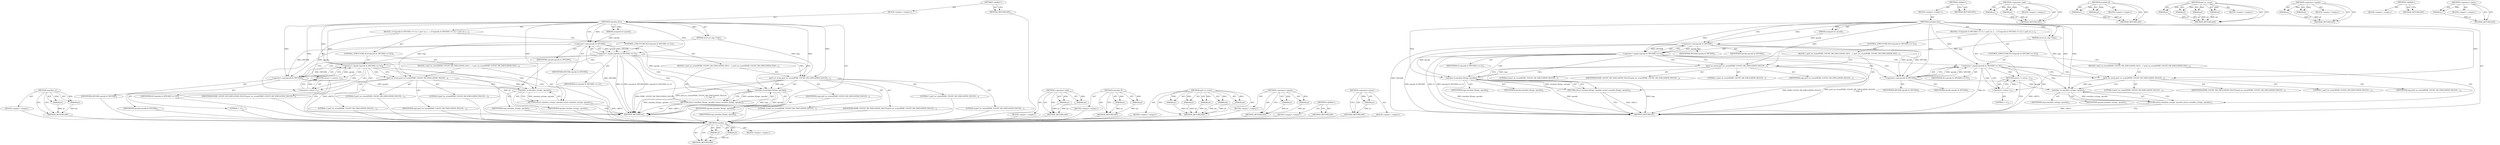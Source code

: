 digraph "&lt;operator&gt;.minus" {
vulnerable_93 [label=<(METHOD,simulate_sc)>];
vulnerable_94 [label=<(PARAM,p1)>];
vulnerable_95 [label=<(PARAM,p2)>];
vulnerable_96 [label=<(BLOCK,&lt;empty&gt;,&lt;empty&gt;)>];
vulnerable_97 [label=<(METHOD_RETURN,ANY)>];
vulnerable_6 [label=<(METHOD,&lt;global&gt;)<SUB>1</SUB>>];
vulnerable_7 [label=<(BLOCK,&lt;empty&gt;,&lt;empty&gt;)<SUB>1</SUB>>];
vulnerable_8 [label=<(METHOD,simulate_llsc)<SUB>1</SUB>>];
vulnerable_9 [label=<(PARAM,struct pt_regs *regs)<SUB>1</SUB>>];
vulnerable_10 [label=<(PARAM,unsigned int opcode)<SUB>1</SUB>>];
vulnerable_11 [label=<(BLOCK,{
 	if ((opcode &amp; OPCODE) == LL) {
 		perf_sw_e...,{
 	if ((opcode &amp; OPCODE) == LL) {
 		perf_sw_e...)<SUB>2</SUB>>];
vulnerable_12 [label=<(CONTROL_STRUCTURE,IF,if ((opcode &amp; OPCODE) == LL))<SUB>3</SUB>>];
vulnerable_13 [label=<(&lt;operator&gt;.equals,(opcode &amp; OPCODE) == LL)<SUB>3</SUB>>];
vulnerable_14 [label=<(&lt;operator&gt;.and,opcode &amp; OPCODE)<SUB>3</SUB>>];
vulnerable_15 [label=<(IDENTIFIER,opcode,opcode &amp; OPCODE)<SUB>3</SUB>>];
vulnerable_16 [label=<(IDENTIFIER,OPCODE,opcode &amp; OPCODE)<SUB>3</SUB>>];
vulnerable_17 [label=<(IDENTIFIER,LL,(opcode &amp; OPCODE) == LL)<SUB>3</SUB>>];
vulnerable_18 [label=<(BLOCK,{
 		perf_sw_event(PERF_COUNT_SW_EMULATION_FAUL...,{
 		perf_sw_event(PERF_COUNT_SW_EMULATION_FAUL...)<SUB>3</SUB>>];
vulnerable_19 [label=<(perf_sw_event,perf_sw_event(PERF_COUNT_SW_EMULATION_FAULTS,
	...)<SUB>4</SUB>>];
vulnerable_20 [label=<(IDENTIFIER,PERF_COUNT_SW_EMULATION_FAULTS,perf_sw_event(PERF_COUNT_SW_EMULATION_FAULTS,
	...)<SUB>4</SUB>>];
vulnerable_21 [label=<(LITERAL,1,perf_sw_event(PERF_COUNT_SW_EMULATION_FAULTS,
	...)<SUB>5</SUB>>];
vulnerable_22 [label=<(LITERAL,0,perf_sw_event(PERF_COUNT_SW_EMULATION_FAULTS,
	...)<SUB>5</SUB>>];
vulnerable_23 [label=<(IDENTIFIER,regs,perf_sw_event(PERF_COUNT_SW_EMULATION_FAULTS,
	...)<SUB>5</SUB>>];
vulnerable_24 [label=<(LITERAL,0,perf_sw_event(PERF_COUNT_SW_EMULATION_FAULTS,
	...)<SUB>5</SUB>>];
vulnerable_25 [label=<(RETURN,return simulate_ll(regs, opcode);,return simulate_ll(regs, opcode);)<SUB>6</SUB>>];
vulnerable_26 [label=<(simulate_ll,simulate_ll(regs, opcode))<SUB>6</SUB>>];
vulnerable_27 [label=<(IDENTIFIER,regs,simulate_ll(regs, opcode))<SUB>6</SUB>>];
vulnerable_28 [label=<(IDENTIFIER,opcode,simulate_ll(regs, opcode))<SUB>6</SUB>>];
vulnerable_29 [label=<(CONTROL_STRUCTURE,IF,if ((opcode &amp; OPCODE) == SC))<SUB>8</SUB>>];
vulnerable_30 [label=<(&lt;operator&gt;.equals,(opcode &amp; OPCODE) == SC)<SUB>8</SUB>>];
vulnerable_31 [label=<(&lt;operator&gt;.and,opcode &amp; OPCODE)<SUB>8</SUB>>];
vulnerable_32 [label=<(IDENTIFIER,opcode,opcode &amp; OPCODE)<SUB>8</SUB>>];
vulnerable_33 [label=<(IDENTIFIER,OPCODE,opcode &amp; OPCODE)<SUB>8</SUB>>];
vulnerable_34 [label=<(IDENTIFIER,SC,(opcode &amp; OPCODE) == SC)<SUB>8</SUB>>];
vulnerable_35 [label=<(BLOCK,{
 		perf_sw_event(PERF_COUNT_SW_EMULATION_FAUL...,{
 		perf_sw_event(PERF_COUNT_SW_EMULATION_FAUL...)<SUB>8</SUB>>];
vulnerable_36 [label=<(perf_sw_event,perf_sw_event(PERF_COUNT_SW_EMULATION_FAULTS,
	...)<SUB>9</SUB>>];
vulnerable_37 [label=<(IDENTIFIER,PERF_COUNT_SW_EMULATION_FAULTS,perf_sw_event(PERF_COUNT_SW_EMULATION_FAULTS,
	...)<SUB>9</SUB>>];
vulnerable_38 [label=<(LITERAL,1,perf_sw_event(PERF_COUNT_SW_EMULATION_FAULTS,
	...)<SUB>10</SUB>>];
vulnerable_39 [label=<(LITERAL,0,perf_sw_event(PERF_COUNT_SW_EMULATION_FAULTS,
	...)<SUB>10</SUB>>];
vulnerable_40 [label=<(IDENTIFIER,regs,perf_sw_event(PERF_COUNT_SW_EMULATION_FAULTS,
	...)<SUB>10</SUB>>];
vulnerable_41 [label=<(LITERAL,0,perf_sw_event(PERF_COUNT_SW_EMULATION_FAULTS,
	...)<SUB>10</SUB>>];
vulnerable_42 [label=<(RETURN,return simulate_sc(regs, opcode);,return simulate_sc(regs, opcode);)<SUB>11</SUB>>];
vulnerable_43 [label=<(simulate_sc,simulate_sc(regs, opcode))<SUB>11</SUB>>];
vulnerable_44 [label=<(IDENTIFIER,regs,simulate_sc(regs, opcode))<SUB>11</SUB>>];
vulnerable_45 [label=<(IDENTIFIER,opcode,simulate_sc(regs, opcode))<SUB>11</SUB>>];
vulnerable_46 [label=<(RETURN,return -1;,return -1;)<SUB>14</SUB>>];
vulnerable_47 [label=<(&lt;operator&gt;.minus,-1)<SUB>14</SUB>>];
vulnerable_48 [label=<(LITERAL,1,-1)<SUB>14</SUB>>];
vulnerable_49 [label=<(METHOD_RETURN,int)<SUB>1</SUB>>];
vulnerable_51 [label=<(METHOD_RETURN,ANY)<SUB>1</SUB>>];
vulnerable_75 [label=<(METHOD,&lt;operator&gt;.and)>];
vulnerable_76 [label=<(PARAM,p1)>];
vulnerable_77 [label=<(PARAM,p2)>];
vulnerable_78 [label=<(BLOCK,&lt;empty&gt;,&lt;empty&gt;)>];
vulnerable_79 [label=<(METHOD_RETURN,ANY)>];
vulnerable_88 [label=<(METHOD,simulate_ll)>];
vulnerable_89 [label=<(PARAM,p1)>];
vulnerable_90 [label=<(PARAM,p2)>];
vulnerable_91 [label=<(BLOCK,&lt;empty&gt;,&lt;empty&gt;)>];
vulnerable_92 [label=<(METHOD_RETURN,ANY)>];
vulnerable_80 [label=<(METHOD,perf_sw_event)>];
vulnerable_81 [label=<(PARAM,p1)>];
vulnerable_82 [label=<(PARAM,p2)>];
vulnerable_83 [label=<(PARAM,p3)>];
vulnerable_84 [label=<(PARAM,p4)>];
vulnerable_85 [label=<(PARAM,p5)>];
vulnerable_86 [label=<(BLOCK,&lt;empty&gt;,&lt;empty&gt;)>];
vulnerable_87 [label=<(METHOD_RETURN,ANY)>];
vulnerable_70 [label=<(METHOD,&lt;operator&gt;.equals)>];
vulnerable_71 [label=<(PARAM,p1)>];
vulnerable_72 [label=<(PARAM,p2)>];
vulnerable_73 [label=<(BLOCK,&lt;empty&gt;,&lt;empty&gt;)>];
vulnerable_74 [label=<(METHOD_RETURN,ANY)>];
vulnerable_64 [label=<(METHOD,&lt;global&gt;)<SUB>1</SUB>>];
vulnerable_65 [label=<(BLOCK,&lt;empty&gt;,&lt;empty&gt;)>];
vulnerable_66 [label=<(METHOD_RETURN,ANY)>];
vulnerable_98 [label=<(METHOD,&lt;operator&gt;.minus)>];
vulnerable_99 [label=<(PARAM,p1)>];
vulnerable_100 [label=<(BLOCK,&lt;empty&gt;,&lt;empty&gt;)>];
vulnerable_101 [label=<(METHOD_RETURN,ANY)>];
fixed_90 [label=<(METHOD,simulate_sc)>];
fixed_91 [label=<(PARAM,p1)>];
fixed_92 [label=<(PARAM,p2)>];
fixed_93 [label=<(BLOCK,&lt;empty&gt;,&lt;empty&gt;)>];
fixed_94 [label=<(METHOD_RETURN,ANY)>];
fixed_6 [label=<(METHOD,&lt;global&gt;)<SUB>1</SUB>>];
fixed_7 [label=<(BLOCK,&lt;empty&gt;,&lt;empty&gt;)<SUB>1</SUB>>];
fixed_8 [label=<(METHOD,simulate_llsc)<SUB>1</SUB>>];
fixed_9 [label=<(PARAM,struct pt_regs *regs)<SUB>1</SUB>>];
fixed_10 [label=<(PARAM,unsigned int opcode)<SUB>1</SUB>>];
fixed_11 [label=<(BLOCK,{
 	if ((opcode &amp; OPCODE) == LL) {
 		perf_sw_e...,{
 	if ((opcode &amp; OPCODE) == LL) {
 		perf_sw_e...)<SUB>2</SUB>>];
fixed_12 [label=<(CONTROL_STRUCTURE,IF,if ((opcode &amp; OPCODE) == LL))<SUB>3</SUB>>];
fixed_13 [label=<(&lt;operator&gt;.equals,(opcode &amp; OPCODE) == LL)<SUB>3</SUB>>];
fixed_14 [label=<(&lt;operator&gt;.and,opcode &amp; OPCODE)<SUB>3</SUB>>];
fixed_15 [label=<(IDENTIFIER,opcode,opcode &amp; OPCODE)<SUB>3</SUB>>];
fixed_16 [label=<(IDENTIFIER,OPCODE,opcode &amp; OPCODE)<SUB>3</SUB>>];
fixed_17 [label=<(IDENTIFIER,LL,(opcode &amp; OPCODE) == LL)<SUB>3</SUB>>];
fixed_18 [label=<(BLOCK,{
 		perf_sw_event(PERF_COUNT_SW_EMULATION_FAUL...,{
 		perf_sw_event(PERF_COUNT_SW_EMULATION_FAUL...)<SUB>3</SUB>>];
fixed_19 [label=<(perf_sw_event,perf_sw_event(PERF_COUNT_SW_EMULATION_FAULTS,
	...)<SUB>4</SUB>>];
fixed_20 [label=<(IDENTIFIER,PERF_COUNT_SW_EMULATION_FAULTS,perf_sw_event(PERF_COUNT_SW_EMULATION_FAULTS,
	...)<SUB>4</SUB>>];
fixed_21 [label=<(LITERAL,1,perf_sw_event(PERF_COUNT_SW_EMULATION_FAULTS,
	...)<SUB>5</SUB>>];
fixed_22 [label=<(IDENTIFIER,regs,perf_sw_event(PERF_COUNT_SW_EMULATION_FAULTS,
	...)<SUB>5</SUB>>];
fixed_23 [label=<(LITERAL,0,perf_sw_event(PERF_COUNT_SW_EMULATION_FAULTS,
	...)<SUB>5</SUB>>];
fixed_24 [label=<(RETURN,return simulate_ll(regs, opcode);,return simulate_ll(regs, opcode);)<SUB>6</SUB>>];
fixed_25 [label=<(simulate_ll,simulate_ll(regs, opcode))<SUB>6</SUB>>];
fixed_26 [label=<(IDENTIFIER,regs,simulate_ll(regs, opcode))<SUB>6</SUB>>];
fixed_27 [label=<(IDENTIFIER,opcode,simulate_ll(regs, opcode))<SUB>6</SUB>>];
fixed_28 [label=<(CONTROL_STRUCTURE,IF,if ((opcode &amp; OPCODE) == SC))<SUB>8</SUB>>];
fixed_29 [label=<(&lt;operator&gt;.equals,(opcode &amp; OPCODE) == SC)<SUB>8</SUB>>];
fixed_30 [label=<(&lt;operator&gt;.and,opcode &amp; OPCODE)<SUB>8</SUB>>];
fixed_31 [label=<(IDENTIFIER,opcode,opcode &amp; OPCODE)<SUB>8</SUB>>];
fixed_32 [label=<(IDENTIFIER,OPCODE,opcode &amp; OPCODE)<SUB>8</SUB>>];
fixed_33 [label=<(IDENTIFIER,SC,(opcode &amp; OPCODE) == SC)<SUB>8</SUB>>];
fixed_34 [label=<(BLOCK,{
 		perf_sw_event(PERF_COUNT_SW_EMULATION_FAUL...,{
 		perf_sw_event(PERF_COUNT_SW_EMULATION_FAUL...)<SUB>8</SUB>>];
fixed_35 [label=<(perf_sw_event,perf_sw_event(PERF_COUNT_SW_EMULATION_FAULTS,
	...)<SUB>9</SUB>>];
fixed_36 [label=<(IDENTIFIER,PERF_COUNT_SW_EMULATION_FAULTS,perf_sw_event(PERF_COUNT_SW_EMULATION_FAULTS,
	...)<SUB>9</SUB>>];
fixed_37 [label=<(LITERAL,1,perf_sw_event(PERF_COUNT_SW_EMULATION_FAULTS,
	...)<SUB>10</SUB>>];
fixed_38 [label=<(IDENTIFIER,regs,perf_sw_event(PERF_COUNT_SW_EMULATION_FAULTS,
	...)<SUB>10</SUB>>];
fixed_39 [label=<(LITERAL,0,perf_sw_event(PERF_COUNT_SW_EMULATION_FAULTS,
	...)<SUB>10</SUB>>];
fixed_40 [label=<(RETURN,return simulate_sc(regs, opcode);,return simulate_sc(regs, opcode);)<SUB>11</SUB>>];
fixed_41 [label=<(simulate_sc,simulate_sc(regs, opcode))<SUB>11</SUB>>];
fixed_42 [label=<(IDENTIFIER,regs,simulate_sc(regs, opcode))<SUB>11</SUB>>];
fixed_43 [label=<(IDENTIFIER,opcode,simulate_sc(regs, opcode))<SUB>11</SUB>>];
fixed_44 [label=<(RETURN,return -1;,return -1;)<SUB>14</SUB>>];
fixed_45 [label=<(&lt;operator&gt;.minus,-1)<SUB>14</SUB>>];
fixed_46 [label=<(LITERAL,1,-1)<SUB>14</SUB>>];
fixed_47 [label=<(METHOD_RETURN,int)<SUB>1</SUB>>];
fixed_49 [label=<(METHOD_RETURN,ANY)<SUB>1</SUB>>];
fixed_73 [label=<(METHOD,&lt;operator&gt;.and)>];
fixed_74 [label=<(PARAM,p1)>];
fixed_75 [label=<(PARAM,p2)>];
fixed_76 [label=<(BLOCK,&lt;empty&gt;,&lt;empty&gt;)>];
fixed_77 [label=<(METHOD_RETURN,ANY)>];
fixed_85 [label=<(METHOD,simulate_ll)>];
fixed_86 [label=<(PARAM,p1)>];
fixed_87 [label=<(PARAM,p2)>];
fixed_88 [label=<(BLOCK,&lt;empty&gt;,&lt;empty&gt;)>];
fixed_89 [label=<(METHOD_RETURN,ANY)>];
fixed_78 [label=<(METHOD,perf_sw_event)>];
fixed_79 [label=<(PARAM,p1)>];
fixed_80 [label=<(PARAM,p2)>];
fixed_81 [label=<(PARAM,p3)>];
fixed_82 [label=<(PARAM,p4)>];
fixed_83 [label=<(BLOCK,&lt;empty&gt;,&lt;empty&gt;)>];
fixed_84 [label=<(METHOD_RETURN,ANY)>];
fixed_68 [label=<(METHOD,&lt;operator&gt;.equals)>];
fixed_69 [label=<(PARAM,p1)>];
fixed_70 [label=<(PARAM,p2)>];
fixed_71 [label=<(BLOCK,&lt;empty&gt;,&lt;empty&gt;)>];
fixed_72 [label=<(METHOD_RETURN,ANY)>];
fixed_62 [label=<(METHOD,&lt;global&gt;)<SUB>1</SUB>>];
fixed_63 [label=<(BLOCK,&lt;empty&gt;,&lt;empty&gt;)>];
fixed_64 [label=<(METHOD_RETURN,ANY)>];
fixed_95 [label=<(METHOD,&lt;operator&gt;.minus)>];
fixed_96 [label=<(PARAM,p1)>];
fixed_97 [label=<(BLOCK,&lt;empty&gt;,&lt;empty&gt;)>];
fixed_98 [label=<(METHOD_RETURN,ANY)>];
vulnerable_93 -> vulnerable_94  [key=0, label="AST: "];
vulnerable_93 -> vulnerable_94  [key=1, label="DDG: "];
vulnerable_93 -> vulnerable_96  [key=0, label="AST: "];
vulnerable_93 -> vulnerable_95  [key=0, label="AST: "];
vulnerable_93 -> vulnerable_95  [key=1, label="DDG: "];
vulnerable_93 -> vulnerable_97  [key=0, label="AST: "];
vulnerable_93 -> vulnerable_97  [key=1, label="CFG: "];
vulnerable_94 -> vulnerable_97  [key=0, label="DDG: p1"];
vulnerable_95 -> vulnerable_97  [key=0, label="DDG: p2"];
vulnerable_96 -> fixed_90  [key=0];
vulnerable_97 -> fixed_90  [key=0];
vulnerable_6 -> vulnerable_7  [key=0, label="AST: "];
vulnerable_6 -> vulnerable_51  [key=0, label="AST: "];
vulnerable_6 -> vulnerable_51  [key=1, label="CFG: "];
vulnerable_7 -> vulnerable_8  [key=0, label="AST: "];
vulnerable_8 -> vulnerable_9  [key=0, label="AST: "];
vulnerable_8 -> vulnerable_9  [key=1, label="DDG: "];
vulnerable_8 -> vulnerable_10  [key=0, label="AST: "];
vulnerable_8 -> vulnerable_10  [key=1, label="DDG: "];
vulnerable_8 -> vulnerable_11  [key=0, label="AST: "];
vulnerable_8 -> vulnerable_49  [key=0, label="AST: "];
vulnerable_8 -> vulnerable_14  [key=0, label="CFG: "];
vulnerable_8 -> vulnerable_14  [key=1, label="DDG: "];
vulnerable_8 -> vulnerable_13  [key=0, label="DDG: "];
vulnerable_8 -> vulnerable_30  [key=0, label="DDG: "];
vulnerable_8 -> vulnerable_47  [key=0, label="DDG: "];
vulnerable_8 -> vulnerable_19  [key=0, label="DDG: "];
vulnerable_8 -> vulnerable_31  [key=0, label="DDG: "];
vulnerable_8 -> vulnerable_36  [key=0, label="DDG: "];
vulnerable_8 -> vulnerable_26  [key=0, label="DDG: "];
vulnerable_8 -> vulnerable_43  [key=0, label="DDG: "];
vulnerable_9 -> vulnerable_19  [key=0, label="DDG: regs"];
vulnerable_9 -> vulnerable_36  [key=0, label="DDG: regs"];
vulnerable_10 -> vulnerable_14  [key=0, label="DDG: opcode"];
vulnerable_11 -> vulnerable_12  [key=0, label="AST: "];
vulnerable_11 -> vulnerable_29  [key=0, label="AST: "];
vulnerable_11 -> vulnerable_46  [key=0, label="AST: "];
vulnerable_12 -> vulnerable_13  [key=0, label="AST: "];
vulnerable_12 -> vulnerable_18  [key=0, label="AST: "];
vulnerable_13 -> vulnerable_14  [key=0, label="AST: "];
vulnerable_13 -> vulnerable_17  [key=0, label="AST: "];
vulnerable_13 -> vulnerable_19  [key=0, label="CFG: "];
vulnerable_13 -> vulnerable_19  [key=1, label="CDG: "];
vulnerable_13 -> vulnerable_31  [key=0, label="CFG: "];
vulnerable_13 -> vulnerable_31  [key=1, label="CDG: "];
vulnerable_13 -> vulnerable_49  [key=0, label="DDG: opcode &amp; OPCODE"];
vulnerable_13 -> vulnerable_49  [key=1, label="DDG: (opcode &amp; OPCODE) == LL"];
vulnerable_13 -> vulnerable_49  [key=2, label="DDG: LL"];
vulnerable_13 -> vulnerable_30  [key=0, label="CDG: "];
vulnerable_13 -> vulnerable_26  [key=0, label="CDG: "];
vulnerable_13 -> vulnerable_25  [key=0, label="CDG: "];
vulnerable_14 -> vulnerable_15  [key=0, label="AST: "];
vulnerable_14 -> vulnerable_16  [key=0, label="AST: "];
vulnerable_14 -> vulnerable_13  [key=0, label="CFG: "];
vulnerable_14 -> vulnerable_13  [key=1, label="DDG: opcode"];
vulnerable_14 -> vulnerable_13  [key=2, label="DDG: OPCODE"];
vulnerable_14 -> vulnerable_49  [key=0, label="DDG: OPCODE"];
vulnerable_14 -> vulnerable_31  [key=0, label="DDG: opcode"];
vulnerable_14 -> vulnerable_31  [key=1, label="DDG: OPCODE"];
vulnerable_14 -> vulnerable_26  [key=0, label="DDG: opcode"];
vulnerable_15 -> fixed_90  [key=0];
vulnerable_16 -> fixed_90  [key=0];
vulnerable_17 -> fixed_90  [key=0];
vulnerable_18 -> vulnerable_19  [key=0, label="AST: "];
vulnerable_18 -> vulnerable_25  [key=0, label="AST: "];
vulnerable_19 -> vulnerable_20  [key=0, label="AST: "];
vulnerable_19 -> vulnerable_21  [key=0, label="AST: "];
vulnerable_19 -> vulnerable_22  [key=0, label="AST: "];
vulnerable_19 -> vulnerable_23  [key=0, label="AST: "];
vulnerable_19 -> vulnerable_24  [key=0, label="AST: "];
vulnerable_19 -> vulnerable_26  [key=0, label="CFG: "];
vulnerable_19 -> vulnerable_26  [key=1, label="DDG: regs"];
vulnerable_19 -> vulnerable_49  [key=0, label="DDG: PERF_COUNT_SW_EMULATION_FAULTS"];
vulnerable_19 -> vulnerable_49  [key=1, label="DDG: perf_sw_event(PERF_COUNT_SW_EMULATION_FAULTS,
				1, 0, regs, 0)"];
vulnerable_20 -> fixed_90  [key=0];
vulnerable_21 -> fixed_90  [key=0];
vulnerable_22 -> fixed_90  [key=0];
vulnerable_23 -> fixed_90  [key=0];
vulnerable_24 -> fixed_90  [key=0];
vulnerable_25 -> vulnerable_26  [key=0, label="AST: "];
vulnerable_25 -> vulnerable_49  [key=0, label="CFG: "];
vulnerable_25 -> vulnerable_49  [key=1, label="DDG: &lt;RET&gt;"];
vulnerable_26 -> vulnerable_27  [key=0, label="AST: "];
vulnerable_26 -> vulnerable_28  [key=0, label="AST: "];
vulnerable_26 -> vulnerable_25  [key=0, label="CFG: "];
vulnerable_26 -> vulnerable_25  [key=1, label="DDG: simulate_ll(regs, opcode)"];
vulnerable_26 -> vulnerable_49  [key=0, label="DDG: regs"];
vulnerable_26 -> vulnerable_49  [key=1, label="DDG: opcode"];
vulnerable_26 -> vulnerable_49  [key=2, label="DDG: simulate_ll(regs, opcode)"];
vulnerable_27 -> fixed_90  [key=0];
vulnerable_28 -> fixed_90  [key=0];
vulnerable_29 -> vulnerable_30  [key=0, label="AST: "];
vulnerable_29 -> vulnerable_35  [key=0, label="AST: "];
vulnerable_30 -> vulnerable_31  [key=0, label="AST: "];
vulnerable_30 -> vulnerable_34  [key=0, label="AST: "];
vulnerable_30 -> vulnerable_36  [key=0, label="CFG: "];
vulnerable_30 -> vulnerable_36  [key=1, label="CDG: "];
vulnerable_30 -> vulnerable_47  [key=0, label="CFG: "];
vulnerable_30 -> vulnerable_47  [key=1, label="CDG: "];
vulnerable_30 -> vulnerable_49  [key=0, label="DDG: SC"];
vulnerable_30 -> vulnerable_42  [key=0, label="CDG: "];
vulnerable_30 -> vulnerable_46  [key=0, label="CDG: "];
vulnerable_30 -> vulnerable_43  [key=0, label="CDG: "];
vulnerable_31 -> vulnerable_32  [key=0, label="AST: "];
vulnerable_31 -> vulnerable_33  [key=0, label="AST: "];
vulnerable_31 -> vulnerable_30  [key=0, label="CFG: "];
vulnerable_31 -> vulnerable_30  [key=1, label="DDG: opcode"];
vulnerable_31 -> vulnerable_30  [key=2, label="DDG: OPCODE"];
vulnerable_31 -> vulnerable_43  [key=0, label="DDG: opcode"];
vulnerable_32 -> fixed_90  [key=0];
vulnerable_33 -> fixed_90  [key=0];
vulnerable_34 -> fixed_90  [key=0];
vulnerable_35 -> vulnerable_36  [key=0, label="AST: "];
vulnerable_35 -> vulnerable_42  [key=0, label="AST: "];
vulnerable_36 -> vulnerable_37  [key=0, label="AST: "];
vulnerable_36 -> vulnerable_38  [key=0, label="AST: "];
vulnerable_36 -> vulnerable_39  [key=0, label="AST: "];
vulnerable_36 -> vulnerable_40  [key=0, label="AST: "];
vulnerable_36 -> vulnerable_41  [key=0, label="AST: "];
vulnerable_36 -> vulnerable_43  [key=0, label="CFG: "];
vulnerable_36 -> vulnerable_43  [key=1, label="DDG: regs"];
vulnerable_37 -> fixed_90  [key=0];
vulnerable_38 -> fixed_90  [key=0];
vulnerable_39 -> fixed_90  [key=0];
vulnerable_40 -> fixed_90  [key=0];
vulnerable_41 -> fixed_90  [key=0];
vulnerable_42 -> vulnerable_43  [key=0, label="AST: "];
vulnerable_42 -> vulnerable_49  [key=0, label="CFG: "];
vulnerable_42 -> vulnerable_49  [key=1, label="DDG: &lt;RET&gt;"];
vulnerable_43 -> vulnerable_44  [key=0, label="AST: "];
vulnerable_43 -> vulnerable_45  [key=0, label="AST: "];
vulnerable_43 -> vulnerable_42  [key=0, label="CFG: "];
vulnerable_43 -> vulnerable_42  [key=1, label="DDG: simulate_sc(regs, opcode)"];
vulnerable_44 -> fixed_90  [key=0];
vulnerable_45 -> fixed_90  [key=0];
vulnerable_46 -> vulnerable_47  [key=0, label="AST: "];
vulnerable_46 -> vulnerable_49  [key=0, label="CFG: "];
vulnerable_46 -> vulnerable_49  [key=1, label="DDG: &lt;RET&gt;"];
vulnerable_47 -> vulnerable_48  [key=0, label="AST: "];
vulnerable_47 -> vulnerable_46  [key=0, label="CFG: "];
vulnerable_47 -> vulnerable_46  [key=1, label="DDG: -1"];
vulnerable_48 -> fixed_90  [key=0];
vulnerable_49 -> fixed_90  [key=0];
vulnerable_51 -> fixed_90  [key=0];
vulnerable_75 -> vulnerable_76  [key=0, label="AST: "];
vulnerable_75 -> vulnerable_76  [key=1, label="DDG: "];
vulnerable_75 -> vulnerable_78  [key=0, label="AST: "];
vulnerable_75 -> vulnerable_77  [key=0, label="AST: "];
vulnerable_75 -> vulnerable_77  [key=1, label="DDG: "];
vulnerable_75 -> vulnerable_79  [key=0, label="AST: "];
vulnerable_75 -> vulnerable_79  [key=1, label="CFG: "];
vulnerable_76 -> vulnerable_79  [key=0, label="DDG: p1"];
vulnerable_77 -> vulnerable_79  [key=0, label="DDG: p2"];
vulnerable_78 -> fixed_90  [key=0];
vulnerable_79 -> fixed_90  [key=0];
vulnerable_88 -> vulnerable_89  [key=0, label="AST: "];
vulnerable_88 -> vulnerable_89  [key=1, label="DDG: "];
vulnerable_88 -> vulnerable_91  [key=0, label="AST: "];
vulnerable_88 -> vulnerable_90  [key=0, label="AST: "];
vulnerable_88 -> vulnerable_90  [key=1, label="DDG: "];
vulnerable_88 -> vulnerable_92  [key=0, label="AST: "];
vulnerable_88 -> vulnerable_92  [key=1, label="CFG: "];
vulnerable_89 -> vulnerable_92  [key=0, label="DDG: p1"];
vulnerable_90 -> vulnerable_92  [key=0, label="DDG: p2"];
vulnerable_91 -> fixed_90  [key=0];
vulnerable_92 -> fixed_90  [key=0];
vulnerable_80 -> vulnerable_81  [key=0, label="AST: "];
vulnerable_80 -> vulnerable_81  [key=1, label="DDG: "];
vulnerable_80 -> vulnerable_86  [key=0, label="AST: "];
vulnerable_80 -> vulnerable_82  [key=0, label="AST: "];
vulnerable_80 -> vulnerable_82  [key=1, label="DDG: "];
vulnerable_80 -> vulnerable_87  [key=0, label="AST: "];
vulnerable_80 -> vulnerable_87  [key=1, label="CFG: "];
vulnerable_80 -> vulnerable_83  [key=0, label="AST: "];
vulnerable_80 -> vulnerable_83  [key=1, label="DDG: "];
vulnerable_80 -> vulnerable_84  [key=0, label="AST: "];
vulnerable_80 -> vulnerable_84  [key=1, label="DDG: "];
vulnerable_80 -> vulnerable_85  [key=0, label="AST: "];
vulnerable_80 -> vulnerable_85  [key=1, label="DDG: "];
vulnerable_81 -> vulnerable_87  [key=0, label="DDG: p1"];
vulnerable_82 -> vulnerable_87  [key=0, label="DDG: p2"];
vulnerable_83 -> vulnerable_87  [key=0, label="DDG: p3"];
vulnerable_84 -> vulnerable_87  [key=0, label="DDG: p4"];
vulnerable_85 -> vulnerable_87  [key=0, label="DDG: p5"];
vulnerable_86 -> fixed_90  [key=0];
vulnerable_87 -> fixed_90  [key=0];
vulnerable_70 -> vulnerable_71  [key=0, label="AST: "];
vulnerable_70 -> vulnerable_71  [key=1, label="DDG: "];
vulnerable_70 -> vulnerable_73  [key=0, label="AST: "];
vulnerable_70 -> vulnerable_72  [key=0, label="AST: "];
vulnerable_70 -> vulnerable_72  [key=1, label="DDG: "];
vulnerable_70 -> vulnerable_74  [key=0, label="AST: "];
vulnerable_70 -> vulnerable_74  [key=1, label="CFG: "];
vulnerable_71 -> vulnerable_74  [key=0, label="DDG: p1"];
vulnerable_72 -> vulnerable_74  [key=0, label="DDG: p2"];
vulnerable_73 -> fixed_90  [key=0];
vulnerable_74 -> fixed_90  [key=0];
vulnerable_64 -> vulnerable_65  [key=0, label="AST: "];
vulnerable_64 -> vulnerable_66  [key=0, label="AST: "];
vulnerable_64 -> vulnerable_66  [key=1, label="CFG: "];
vulnerable_65 -> fixed_90  [key=0];
vulnerable_66 -> fixed_90  [key=0];
vulnerable_98 -> vulnerable_99  [key=0, label="AST: "];
vulnerable_98 -> vulnerable_99  [key=1, label="DDG: "];
vulnerable_98 -> vulnerable_100  [key=0, label="AST: "];
vulnerable_98 -> vulnerable_101  [key=0, label="AST: "];
vulnerable_98 -> vulnerable_101  [key=1, label="CFG: "];
vulnerable_99 -> vulnerable_101  [key=0, label="DDG: p1"];
vulnerable_100 -> fixed_90  [key=0];
vulnerable_101 -> fixed_90  [key=0];
fixed_90 -> fixed_91  [key=0, label="AST: "];
fixed_90 -> fixed_91  [key=1, label="DDG: "];
fixed_90 -> fixed_93  [key=0, label="AST: "];
fixed_90 -> fixed_92  [key=0, label="AST: "];
fixed_90 -> fixed_92  [key=1, label="DDG: "];
fixed_90 -> fixed_94  [key=0, label="AST: "];
fixed_90 -> fixed_94  [key=1, label="CFG: "];
fixed_91 -> fixed_94  [key=0, label="DDG: p1"];
fixed_92 -> fixed_94  [key=0, label="DDG: p2"];
fixed_6 -> fixed_7  [key=0, label="AST: "];
fixed_6 -> fixed_49  [key=0, label="AST: "];
fixed_6 -> fixed_49  [key=1, label="CFG: "];
fixed_7 -> fixed_8  [key=0, label="AST: "];
fixed_8 -> fixed_9  [key=0, label="AST: "];
fixed_8 -> fixed_9  [key=1, label="DDG: "];
fixed_8 -> fixed_10  [key=0, label="AST: "];
fixed_8 -> fixed_10  [key=1, label="DDG: "];
fixed_8 -> fixed_11  [key=0, label="AST: "];
fixed_8 -> fixed_47  [key=0, label="AST: "];
fixed_8 -> fixed_14  [key=0, label="CFG: "];
fixed_8 -> fixed_14  [key=1, label="DDG: "];
fixed_8 -> fixed_13  [key=0, label="DDG: "];
fixed_8 -> fixed_29  [key=0, label="DDG: "];
fixed_8 -> fixed_45  [key=0, label="DDG: "];
fixed_8 -> fixed_19  [key=0, label="DDG: "];
fixed_8 -> fixed_30  [key=0, label="DDG: "];
fixed_8 -> fixed_35  [key=0, label="DDG: "];
fixed_8 -> fixed_25  [key=0, label="DDG: "];
fixed_8 -> fixed_41  [key=0, label="DDG: "];
fixed_9 -> fixed_19  [key=0, label="DDG: regs"];
fixed_9 -> fixed_35  [key=0, label="DDG: regs"];
fixed_10 -> fixed_14  [key=0, label="DDG: opcode"];
fixed_11 -> fixed_12  [key=0, label="AST: "];
fixed_11 -> fixed_28  [key=0, label="AST: "];
fixed_11 -> fixed_44  [key=0, label="AST: "];
fixed_12 -> fixed_13  [key=0, label="AST: "];
fixed_12 -> fixed_18  [key=0, label="AST: "];
fixed_13 -> fixed_14  [key=0, label="AST: "];
fixed_13 -> fixed_17  [key=0, label="AST: "];
fixed_13 -> fixed_19  [key=0, label="CFG: "];
fixed_13 -> fixed_19  [key=1, label="CDG: "];
fixed_13 -> fixed_30  [key=0, label="CFG: "];
fixed_13 -> fixed_30  [key=1, label="CDG: "];
fixed_13 -> fixed_47  [key=0, label="DDG: opcode &amp; OPCODE"];
fixed_13 -> fixed_47  [key=1, label="DDG: (opcode &amp; OPCODE) == LL"];
fixed_13 -> fixed_47  [key=2, label="DDG: LL"];
fixed_13 -> fixed_24  [key=0, label="CDG: "];
fixed_13 -> fixed_25  [key=0, label="CDG: "];
fixed_13 -> fixed_29  [key=0, label="CDG: "];
fixed_14 -> fixed_15  [key=0, label="AST: "];
fixed_14 -> fixed_16  [key=0, label="AST: "];
fixed_14 -> fixed_13  [key=0, label="CFG: "];
fixed_14 -> fixed_13  [key=1, label="DDG: opcode"];
fixed_14 -> fixed_13  [key=2, label="DDG: OPCODE"];
fixed_14 -> fixed_47  [key=0, label="DDG: OPCODE"];
fixed_14 -> fixed_30  [key=0, label="DDG: opcode"];
fixed_14 -> fixed_30  [key=1, label="DDG: OPCODE"];
fixed_14 -> fixed_25  [key=0, label="DDG: opcode"];
fixed_18 -> fixed_19  [key=0, label="AST: "];
fixed_18 -> fixed_24  [key=0, label="AST: "];
fixed_19 -> fixed_20  [key=0, label="AST: "];
fixed_19 -> fixed_21  [key=0, label="AST: "];
fixed_19 -> fixed_22  [key=0, label="AST: "];
fixed_19 -> fixed_23  [key=0, label="AST: "];
fixed_19 -> fixed_25  [key=0, label="CFG: "];
fixed_19 -> fixed_25  [key=1, label="DDG: regs"];
fixed_19 -> fixed_47  [key=0, label="DDG: PERF_COUNT_SW_EMULATION_FAULTS"];
fixed_19 -> fixed_47  [key=1, label="DDG: perf_sw_event(PERF_COUNT_SW_EMULATION_FAULTS,
				1, regs, 0)"];
fixed_24 -> fixed_25  [key=0, label="AST: "];
fixed_24 -> fixed_47  [key=0, label="CFG: "];
fixed_24 -> fixed_47  [key=1, label="DDG: &lt;RET&gt;"];
fixed_25 -> fixed_26  [key=0, label="AST: "];
fixed_25 -> fixed_27  [key=0, label="AST: "];
fixed_25 -> fixed_24  [key=0, label="CFG: "];
fixed_25 -> fixed_24  [key=1, label="DDG: simulate_ll(regs, opcode)"];
fixed_25 -> fixed_47  [key=0, label="DDG: regs"];
fixed_25 -> fixed_47  [key=1, label="DDG: opcode"];
fixed_25 -> fixed_47  [key=2, label="DDG: simulate_ll(regs, opcode)"];
fixed_28 -> fixed_29  [key=0, label="AST: "];
fixed_28 -> fixed_34  [key=0, label="AST: "];
fixed_29 -> fixed_30  [key=0, label="AST: "];
fixed_29 -> fixed_33  [key=0, label="AST: "];
fixed_29 -> fixed_35  [key=0, label="CFG: "];
fixed_29 -> fixed_35  [key=1, label="CDG: "];
fixed_29 -> fixed_45  [key=0, label="CFG: "];
fixed_29 -> fixed_45  [key=1, label="CDG: "];
fixed_29 -> fixed_47  [key=0, label="DDG: SC"];
fixed_29 -> fixed_41  [key=0, label="CDG: "];
fixed_29 -> fixed_40  [key=0, label="CDG: "];
fixed_29 -> fixed_44  [key=0, label="CDG: "];
fixed_30 -> fixed_31  [key=0, label="AST: "];
fixed_30 -> fixed_32  [key=0, label="AST: "];
fixed_30 -> fixed_29  [key=0, label="CFG: "];
fixed_30 -> fixed_29  [key=1, label="DDG: opcode"];
fixed_30 -> fixed_29  [key=2, label="DDG: OPCODE"];
fixed_30 -> fixed_41  [key=0, label="DDG: opcode"];
fixed_34 -> fixed_35  [key=0, label="AST: "];
fixed_34 -> fixed_40  [key=0, label="AST: "];
fixed_35 -> fixed_36  [key=0, label="AST: "];
fixed_35 -> fixed_37  [key=0, label="AST: "];
fixed_35 -> fixed_38  [key=0, label="AST: "];
fixed_35 -> fixed_39  [key=0, label="AST: "];
fixed_35 -> fixed_41  [key=0, label="CFG: "];
fixed_35 -> fixed_41  [key=1, label="DDG: regs"];
fixed_40 -> fixed_41  [key=0, label="AST: "];
fixed_40 -> fixed_47  [key=0, label="CFG: "];
fixed_40 -> fixed_47  [key=1, label="DDG: &lt;RET&gt;"];
fixed_41 -> fixed_42  [key=0, label="AST: "];
fixed_41 -> fixed_43  [key=0, label="AST: "];
fixed_41 -> fixed_40  [key=0, label="CFG: "];
fixed_41 -> fixed_40  [key=1, label="DDG: simulate_sc(regs, opcode)"];
fixed_44 -> fixed_45  [key=0, label="AST: "];
fixed_44 -> fixed_47  [key=0, label="CFG: "];
fixed_44 -> fixed_47  [key=1, label="DDG: &lt;RET&gt;"];
fixed_45 -> fixed_46  [key=0, label="AST: "];
fixed_45 -> fixed_44  [key=0, label="CFG: "];
fixed_45 -> fixed_44  [key=1, label="DDG: -1"];
fixed_73 -> fixed_74  [key=0, label="AST: "];
fixed_73 -> fixed_74  [key=1, label="DDG: "];
fixed_73 -> fixed_76  [key=0, label="AST: "];
fixed_73 -> fixed_75  [key=0, label="AST: "];
fixed_73 -> fixed_75  [key=1, label="DDG: "];
fixed_73 -> fixed_77  [key=0, label="AST: "];
fixed_73 -> fixed_77  [key=1, label="CFG: "];
fixed_74 -> fixed_77  [key=0, label="DDG: p1"];
fixed_75 -> fixed_77  [key=0, label="DDG: p2"];
fixed_85 -> fixed_86  [key=0, label="AST: "];
fixed_85 -> fixed_86  [key=1, label="DDG: "];
fixed_85 -> fixed_88  [key=0, label="AST: "];
fixed_85 -> fixed_87  [key=0, label="AST: "];
fixed_85 -> fixed_87  [key=1, label="DDG: "];
fixed_85 -> fixed_89  [key=0, label="AST: "];
fixed_85 -> fixed_89  [key=1, label="CFG: "];
fixed_86 -> fixed_89  [key=0, label="DDG: p1"];
fixed_87 -> fixed_89  [key=0, label="DDG: p2"];
fixed_78 -> fixed_79  [key=0, label="AST: "];
fixed_78 -> fixed_79  [key=1, label="DDG: "];
fixed_78 -> fixed_83  [key=0, label="AST: "];
fixed_78 -> fixed_80  [key=0, label="AST: "];
fixed_78 -> fixed_80  [key=1, label="DDG: "];
fixed_78 -> fixed_84  [key=0, label="AST: "];
fixed_78 -> fixed_84  [key=1, label="CFG: "];
fixed_78 -> fixed_81  [key=0, label="AST: "];
fixed_78 -> fixed_81  [key=1, label="DDG: "];
fixed_78 -> fixed_82  [key=0, label="AST: "];
fixed_78 -> fixed_82  [key=1, label="DDG: "];
fixed_79 -> fixed_84  [key=0, label="DDG: p1"];
fixed_80 -> fixed_84  [key=0, label="DDG: p2"];
fixed_81 -> fixed_84  [key=0, label="DDG: p3"];
fixed_82 -> fixed_84  [key=0, label="DDG: p4"];
fixed_68 -> fixed_69  [key=0, label="AST: "];
fixed_68 -> fixed_69  [key=1, label="DDG: "];
fixed_68 -> fixed_71  [key=0, label="AST: "];
fixed_68 -> fixed_70  [key=0, label="AST: "];
fixed_68 -> fixed_70  [key=1, label="DDG: "];
fixed_68 -> fixed_72  [key=0, label="AST: "];
fixed_68 -> fixed_72  [key=1, label="CFG: "];
fixed_69 -> fixed_72  [key=0, label="DDG: p1"];
fixed_70 -> fixed_72  [key=0, label="DDG: p2"];
fixed_62 -> fixed_63  [key=0, label="AST: "];
fixed_62 -> fixed_64  [key=0, label="AST: "];
fixed_62 -> fixed_64  [key=1, label="CFG: "];
fixed_95 -> fixed_96  [key=0, label="AST: "];
fixed_95 -> fixed_96  [key=1, label="DDG: "];
fixed_95 -> fixed_97  [key=0, label="AST: "];
fixed_95 -> fixed_98  [key=0, label="AST: "];
fixed_95 -> fixed_98  [key=1, label="CFG: "];
fixed_96 -> fixed_98  [key=0, label="DDG: p1"];
}
